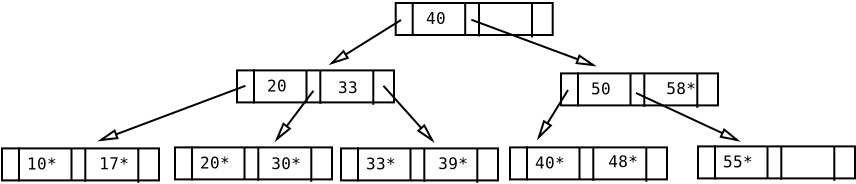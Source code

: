 <?xml version="1.0" encoding="UTF-8"?>
<dia:diagram xmlns:dia="http://www.lysator.liu.se/~alla/dia/">
  <dia:layer name="Segundo Plano" visible="true">
    <dia:group>
      <dia:group>
        <dia:object type="Standard - Box" version="0" id="O0">
          <dia:attribute name="obj_pos">
            <dia:point val="19.7,3.4"/>
          </dia:attribute>
          <dia:attribute name="obj_bb">
            <dia:rectangle val="19.65,3.35;27.6,5.05"/>
          </dia:attribute>
          <dia:attribute name="elem_corner">
            <dia:point val="19.7,3.4"/>
          </dia:attribute>
          <dia:attribute name="elem_width">
            <dia:real val="7.85"/>
          </dia:attribute>
          <dia:attribute name="elem_height">
            <dia:real val="1.6"/>
          </dia:attribute>
          <dia:attribute name="show_background">
            <dia:boolean val="true"/>
          </dia:attribute>
        </dia:object>
        <dia:object type="Standard - Line" version="0" id="O1">
          <dia:attribute name="obj_pos">
            <dia:point val="20.55,3.35"/>
          </dia:attribute>
          <dia:attribute name="obj_bb">
            <dia:rectangle val="20.5,3.3;20.6,5.1"/>
          </dia:attribute>
          <dia:attribute name="conn_endpoints">
            <dia:point val="20.55,3.35"/>
            <dia:point val="20.55,5.05"/>
          </dia:attribute>
          <dia:attribute name="numcp">
            <dia:int val="1"/>
          </dia:attribute>
        </dia:object>
        <dia:object type="Standard - Line" version="0" id="O2">
          <dia:attribute name="obj_pos">
            <dia:point val="23.175,3.4"/>
          </dia:attribute>
          <dia:attribute name="obj_bb">
            <dia:rectangle val="23.125,3.35;23.225,5.05"/>
          </dia:attribute>
          <dia:attribute name="conn_endpoints">
            <dia:point val="23.175,3.4"/>
            <dia:point val="23.175,5"/>
          </dia:attribute>
          <dia:attribute name="numcp">
            <dia:int val="1"/>
          </dia:attribute>
        </dia:object>
        <dia:object type="Standard - Line" version="0" id="O3">
          <dia:attribute name="obj_pos">
            <dia:point val="23.865,3.37"/>
          </dia:attribute>
          <dia:attribute name="obj_bb">
            <dia:rectangle val="23.815,3.32;23.915,5.12"/>
          </dia:attribute>
          <dia:attribute name="conn_endpoints">
            <dia:point val="23.865,3.37"/>
            <dia:point val="23.865,5.07"/>
          </dia:attribute>
          <dia:attribute name="numcp">
            <dia:int val="1"/>
          </dia:attribute>
        </dia:object>
        <dia:object type="Standard - Line" version="0" id="O4">
          <dia:attribute name="obj_pos">
            <dia:point val="26.515,3.42"/>
          </dia:attribute>
          <dia:attribute name="obj_bb">
            <dia:rectangle val="26.465,3.37;26.565,5.17"/>
          </dia:attribute>
          <dia:attribute name="conn_endpoints">
            <dia:point val="26.515,3.42"/>
            <dia:point val="26.515,5.12"/>
          </dia:attribute>
          <dia:attribute name="numcp">
            <dia:int val="1"/>
          </dia:attribute>
        </dia:object>
        <dia:object type="Standard - Text" version="0" id="O5">
          <dia:attribute name="obj_pos">
            <dia:point val="21.7,4.45"/>
          </dia:attribute>
          <dia:attribute name="obj_bb">
            <dia:rectangle val="21.134,3.704;22.267,4.704"/>
          </dia:attribute>
          <dia:attribute name="text">
            <dia:composite type="text">
              <dia:attribute name="string">
                <dia:string>#40#</dia:string>
              </dia:attribute>
              <dia:attribute name="font">
                <dia:font name="Courier"/>
              </dia:attribute>
              <dia:attribute name="height">
                <dia:real val="1"/>
              </dia:attribute>
              <dia:attribute name="pos">
                <dia:point val="21.7,4.45"/>
              </dia:attribute>
              <dia:attribute name="color">
                <dia:color val="#000000"/>
              </dia:attribute>
              <dia:attribute name="alignment">
                <dia:enum val="1"/>
              </dia:attribute>
            </dia:composite>
          </dia:attribute>
        </dia:object>
      </dia:group>
      <dia:object type="Standard - Box" version="0" id="O6">
        <dia:attribute name="obj_pos">
          <dia:point val="11.765,6.77"/>
        </dia:attribute>
        <dia:attribute name="obj_bb">
          <dia:rectangle val="11.715,6.72;19.665,8.42"/>
        </dia:attribute>
        <dia:attribute name="elem_corner">
          <dia:point val="11.765,6.77"/>
        </dia:attribute>
        <dia:attribute name="elem_width">
          <dia:real val="7.85"/>
        </dia:attribute>
        <dia:attribute name="elem_height">
          <dia:real val="1.6"/>
        </dia:attribute>
        <dia:attribute name="show_background">
          <dia:boolean val="true"/>
        </dia:attribute>
      </dia:object>
      <dia:object type="Standard - Line" version="0" id="O7">
        <dia:attribute name="obj_pos">
          <dia:point val="12.615,6.72"/>
        </dia:attribute>
        <dia:attribute name="obj_bb">
          <dia:rectangle val="12.565,6.67;12.665,8.47"/>
        </dia:attribute>
        <dia:attribute name="conn_endpoints">
          <dia:point val="12.615,6.72"/>
          <dia:point val="12.615,8.42"/>
        </dia:attribute>
        <dia:attribute name="numcp">
          <dia:int val="1"/>
        </dia:attribute>
      </dia:object>
      <dia:object type="Standard - Line" version="0" id="O8">
        <dia:attribute name="obj_pos">
          <dia:point val="15.24,6.77"/>
        </dia:attribute>
        <dia:attribute name="obj_bb">
          <dia:rectangle val="15.19,6.72;15.29,8.42"/>
        </dia:attribute>
        <dia:attribute name="conn_endpoints">
          <dia:point val="15.24,6.77"/>
          <dia:point val="15.24,8.37"/>
        </dia:attribute>
        <dia:attribute name="numcp">
          <dia:int val="1"/>
        </dia:attribute>
      </dia:object>
      <dia:object type="Standard - Line" version="0" id="O9">
        <dia:attribute name="obj_pos">
          <dia:point val="15.93,6.74"/>
        </dia:attribute>
        <dia:attribute name="obj_bb">
          <dia:rectangle val="15.88,6.69;15.98,8.49"/>
        </dia:attribute>
        <dia:attribute name="conn_endpoints">
          <dia:point val="15.93,6.74"/>
          <dia:point val="15.93,8.44"/>
        </dia:attribute>
        <dia:attribute name="numcp">
          <dia:int val="1"/>
        </dia:attribute>
      </dia:object>
      <dia:object type="Standard - Line" version="0" id="O10">
        <dia:attribute name="obj_pos">
          <dia:point val="18.58,6.79"/>
        </dia:attribute>
        <dia:attribute name="obj_bb">
          <dia:rectangle val="18.53,6.74;18.63,8.54"/>
        </dia:attribute>
        <dia:attribute name="conn_endpoints">
          <dia:point val="18.58,6.79"/>
          <dia:point val="18.58,8.49"/>
        </dia:attribute>
        <dia:attribute name="numcp">
          <dia:int val="1"/>
        </dia:attribute>
      </dia:object>
      <dia:object type="Standard - Text" version="0" id="O11">
        <dia:attribute name="obj_pos">
          <dia:point val="13.765,7.82"/>
        </dia:attribute>
        <dia:attribute name="obj_bb">
          <dia:rectangle val="13.204,7.024;14.376,8.174"/>
        </dia:attribute>
        <dia:attribute name="text">
          <dia:composite type="text">
            <dia:attribute name="string">
              <dia:string>#20#</dia:string>
            </dia:attribute>
            <dia:attribute name="font">
              <dia:font name="Courier"/>
            </dia:attribute>
            <dia:attribute name="height">
              <dia:real val="1"/>
            </dia:attribute>
            <dia:attribute name="pos">
              <dia:point val="13.765,7.82"/>
            </dia:attribute>
            <dia:attribute name="color">
              <dia:color val="#000000"/>
            </dia:attribute>
            <dia:attribute name="alignment">
              <dia:enum val="1"/>
            </dia:attribute>
          </dia:composite>
        </dia:attribute>
      </dia:object>
      <dia:object type="Standard - Box" version="0" id="O12">
        <dia:attribute name="obj_pos">
          <dia:point val="0.015,10.67"/>
        </dia:attribute>
        <dia:attribute name="obj_bb">
          <dia:rectangle val="-0.035,10.62;7.915,12.32"/>
        </dia:attribute>
        <dia:attribute name="elem_corner">
          <dia:point val="0.015,10.67"/>
        </dia:attribute>
        <dia:attribute name="elem_width">
          <dia:real val="7.85"/>
        </dia:attribute>
        <dia:attribute name="elem_height">
          <dia:real val="1.6"/>
        </dia:attribute>
        <dia:attribute name="show_background">
          <dia:boolean val="true"/>
        </dia:attribute>
      </dia:object>
      <dia:object type="Standard - Line" version="0" id="O13">
        <dia:attribute name="obj_pos">
          <dia:point val="0.865,10.62"/>
        </dia:attribute>
        <dia:attribute name="obj_bb">
          <dia:rectangle val="0.815,10.57;0.915,12.37"/>
        </dia:attribute>
        <dia:attribute name="conn_endpoints">
          <dia:point val="0.865,10.62"/>
          <dia:point val="0.865,12.32"/>
        </dia:attribute>
        <dia:attribute name="numcp">
          <dia:int val="1"/>
        </dia:attribute>
      </dia:object>
      <dia:object type="Standard - Line" version="0" id="O14">
        <dia:attribute name="obj_pos">
          <dia:point val="3.49,10.67"/>
        </dia:attribute>
        <dia:attribute name="obj_bb">
          <dia:rectangle val="3.44,10.62;3.54,12.32"/>
        </dia:attribute>
        <dia:attribute name="conn_endpoints">
          <dia:point val="3.49,10.67"/>
          <dia:point val="3.49,12.27"/>
        </dia:attribute>
        <dia:attribute name="numcp">
          <dia:int val="1"/>
        </dia:attribute>
      </dia:object>
      <dia:object type="Standard - Line" version="0" id="O15">
        <dia:attribute name="obj_pos">
          <dia:point val="4.18,10.64"/>
        </dia:attribute>
        <dia:attribute name="obj_bb">
          <dia:rectangle val="4.13,10.59;4.23,12.39"/>
        </dia:attribute>
        <dia:attribute name="conn_endpoints">
          <dia:point val="4.18,10.64"/>
          <dia:point val="4.18,12.34"/>
        </dia:attribute>
        <dia:attribute name="numcp">
          <dia:int val="1"/>
        </dia:attribute>
      </dia:object>
      <dia:object type="Standard - Line" version="0" id="O16">
        <dia:attribute name="obj_pos">
          <dia:point val="6.83,10.69"/>
        </dia:attribute>
        <dia:attribute name="obj_bb">
          <dia:rectangle val="6.78,10.64;6.88,12.44"/>
        </dia:attribute>
        <dia:attribute name="conn_endpoints">
          <dia:point val="6.83,10.69"/>
          <dia:point val="6.83,12.39"/>
        </dia:attribute>
        <dia:attribute name="numcp">
          <dia:int val="1"/>
        </dia:attribute>
      </dia:object>
      <dia:object type="Standard - Text" version="0" id="O17">
        <dia:attribute name="obj_pos">
          <dia:point val="2.015,11.72"/>
        </dia:attribute>
        <dia:attribute name="obj_bb">
          <dia:rectangle val="1.129,10.924;2.95,12.074"/>
        </dia:attribute>
        <dia:attribute name="text">
          <dia:composite type="text">
            <dia:attribute name="string">
              <dia:string>#10*#</dia:string>
            </dia:attribute>
            <dia:attribute name="font">
              <dia:font name="Courier"/>
            </dia:attribute>
            <dia:attribute name="height">
              <dia:real val="1"/>
            </dia:attribute>
            <dia:attribute name="pos">
              <dia:point val="2.015,11.72"/>
            </dia:attribute>
            <dia:attribute name="color">
              <dia:color val="#000000"/>
            </dia:attribute>
            <dia:attribute name="alignment">
              <dia:enum val="1"/>
            </dia:attribute>
          </dia:composite>
        </dia:attribute>
      </dia:object>
      <dia:object type="Standard - Box" version="0" id="O18">
        <dia:attribute name="obj_pos">
          <dia:point val="8.665,10.62"/>
        </dia:attribute>
        <dia:attribute name="obj_bb">
          <dia:rectangle val="8.615,10.57;16.565,12.27"/>
        </dia:attribute>
        <dia:attribute name="elem_corner">
          <dia:point val="8.665,10.62"/>
        </dia:attribute>
        <dia:attribute name="elem_width">
          <dia:real val="7.85"/>
        </dia:attribute>
        <dia:attribute name="elem_height">
          <dia:real val="1.6"/>
        </dia:attribute>
        <dia:attribute name="show_background">
          <dia:boolean val="true"/>
        </dia:attribute>
      </dia:object>
      <dia:object type="Standard - Line" version="0" id="O19">
        <dia:attribute name="obj_pos">
          <dia:point val="9.515,10.57"/>
        </dia:attribute>
        <dia:attribute name="obj_bb">
          <dia:rectangle val="9.465,10.52;9.565,12.32"/>
        </dia:attribute>
        <dia:attribute name="conn_endpoints">
          <dia:point val="9.515,10.57"/>
          <dia:point val="9.515,12.27"/>
        </dia:attribute>
        <dia:attribute name="numcp">
          <dia:int val="1"/>
        </dia:attribute>
      </dia:object>
      <dia:object type="Standard - Line" version="0" id="O20">
        <dia:attribute name="obj_pos">
          <dia:point val="12.14,10.62"/>
        </dia:attribute>
        <dia:attribute name="obj_bb">
          <dia:rectangle val="12.09,10.57;12.19,12.27"/>
        </dia:attribute>
        <dia:attribute name="conn_endpoints">
          <dia:point val="12.14,10.62"/>
          <dia:point val="12.14,12.22"/>
        </dia:attribute>
        <dia:attribute name="numcp">
          <dia:int val="1"/>
        </dia:attribute>
      </dia:object>
      <dia:object type="Standard - Line" version="0" id="O21">
        <dia:attribute name="obj_pos">
          <dia:point val="12.83,10.59"/>
        </dia:attribute>
        <dia:attribute name="obj_bb">
          <dia:rectangle val="12.78,10.54;12.88,12.34"/>
        </dia:attribute>
        <dia:attribute name="conn_endpoints">
          <dia:point val="12.83,10.59"/>
          <dia:point val="12.83,12.29"/>
        </dia:attribute>
        <dia:attribute name="numcp">
          <dia:int val="1"/>
        </dia:attribute>
      </dia:object>
      <dia:object type="Standard - Line" version="0" id="O22">
        <dia:attribute name="obj_pos">
          <dia:point val="15.48,10.64"/>
        </dia:attribute>
        <dia:attribute name="obj_bb">
          <dia:rectangle val="15.43,10.59;15.53,12.39"/>
        </dia:attribute>
        <dia:attribute name="conn_endpoints">
          <dia:point val="15.48,10.64"/>
          <dia:point val="15.48,12.34"/>
        </dia:attribute>
        <dia:attribute name="numcp">
          <dia:int val="1"/>
        </dia:attribute>
      </dia:object>
      <dia:object type="Standard - Text" version="0" id="O23">
        <dia:attribute name="obj_pos">
          <dia:point val="10.665,11.67"/>
        </dia:attribute>
        <dia:attribute name="obj_bb">
          <dia:rectangle val="9.768,10.874;11.611,12.024"/>
        </dia:attribute>
        <dia:attribute name="text">
          <dia:composite type="text">
            <dia:attribute name="string">
              <dia:string>#20*#</dia:string>
            </dia:attribute>
            <dia:attribute name="font">
              <dia:font name="Courier"/>
            </dia:attribute>
            <dia:attribute name="height">
              <dia:real val="1"/>
            </dia:attribute>
            <dia:attribute name="pos">
              <dia:point val="10.665,11.67"/>
            </dia:attribute>
            <dia:attribute name="color">
              <dia:color val="#000000"/>
            </dia:attribute>
            <dia:attribute name="alignment">
              <dia:enum val="1"/>
            </dia:attribute>
          </dia:composite>
        </dia:attribute>
      </dia:object>
      <dia:object type="Standard - Box" version="0" id="O24">
        <dia:attribute name="obj_pos">
          <dia:point val="16.965,10.67"/>
        </dia:attribute>
        <dia:attribute name="obj_bb">
          <dia:rectangle val="16.915,10.62;24.865,12.32"/>
        </dia:attribute>
        <dia:attribute name="elem_corner">
          <dia:point val="16.965,10.67"/>
        </dia:attribute>
        <dia:attribute name="elem_width">
          <dia:real val="7.85"/>
        </dia:attribute>
        <dia:attribute name="elem_height">
          <dia:real val="1.6"/>
        </dia:attribute>
        <dia:attribute name="show_background">
          <dia:boolean val="true"/>
        </dia:attribute>
      </dia:object>
      <dia:object type="Standard - Line" version="0" id="O25">
        <dia:attribute name="obj_pos">
          <dia:point val="17.815,10.62"/>
        </dia:attribute>
        <dia:attribute name="obj_bb">
          <dia:rectangle val="17.765,10.57;17.865,12.37"/>
        </dia:attribute>
        <dia:attribute name="conn_endpoints">
          <dia:point val="17.815,10.62"/>
          <dia:point val="17.815,12.32"/>
        </dia:attribute>
        <dia:attribute name="numcp">
          <dia:int val="1"/>
        </dia:attribute>
      </dia:object>
      <dia:object type="Standard - Line" version="0" id="O26">
        <dia:attribute name="obj_pos">
          <dia:point val="20.44,10.67"/>
        </dia:attribute>
        <dia:attribute name="obj_bb">
          <dia:rectangle val="20.39,10.62;20.49,12.32"/>
        </dia:attribute>
        <dia:attribute name="conn_endpoints">
          <dia:point val="20.44,10.67"/>
          <dia:point val="20.44,12.27"/>
        </dia:attribute>
        <dia:attribute name="numcp">
          <dia:int val="1"/>
        </dia:attribute>
      </dia:object>
      <dia:object type="Standard - Line" version="0" id="O27">
        <dia:attribute name="obj_pos">
          <dia:point val="21.13,10.64"/>
        </dia:attribute>
        <dia:attribute name="obj_bb">
          <dia:rectangle val="21.08,10.59;21.18,12.39"/>
        </dia:attribute>
        <dia:attribute name="conn_endpoints">
          <dia:point val="21.13,10.64"/>
          <dia:point val="21.13,12.34"/>
        </dia:attribute>
        <dia:attribute name="numcp">
          <dia:int val="1"/>
        </dia:attribute>
      </dia:object>
      <dia:object type="Standard - Line" version="0" id="O28">
        <dia:attribute name="obj_pos">
          <dia:point val="23.78,10.69"/>
        </dia:attribute>
        <dia:attribute name="obj_bb">
          <dia:rectangle val="23.73,10.64;23.83,12.44"/>
        </dia:attribute>
        <dia:attribute name="conn_endpoints">
          <dia:point val="23.78,10.69"/>
          <dia:point val="23.78,12.39"/>
        </dia:attribute>
        <dia:attribute name="numcp">
          <dia:int val="1"/>
        </dia:attribute>
      </dia:object>
      <dia:object type="Standard - Text" version="0" id="O29">
        <dia:attribute name="obj_pos">
          <dia:point val="18.965,11.72"/>
        </dia:attribute>
        <dia:attribute name="obj_bb">
          <dia:rectangle val="18.069,10.924;19.912,12.074"/>
        </dia:attribute>
        <dia:attribute name="text">
          <dia:composite type="text">
            <dia:attribute name="string">
              <dia:string>#33*#</dia:string>
            </dia:attribute>
            <dia:attribute name="font">
              <dia:font name="Courier"/>
            </dia:attribute>
            <dia:attribute name="height">
              <dia:real val="1"/>
            </dia:attribute>
            <dia:attribute name="pos">
              <dia:point val="18.965,11.72"/>
            </dia:attribute>
            <dia:attribute name="color">
              <dia:color val="#000000"/>
            </dia:attribute>
            <dia:attribute name="alignment">
              <dia:enum val="1"/>
            </dia:attribute>
          </dia:composite>
        </dia:attribute>
      </dia:object>
      <dia:object type="Standard - Box" version="0" id="O30">
        <dia:attribute name="obj_pos">
          <dia:point val="27.965,6.92"/>
        </dia:attribute>
        <dia:attribute name="obj_bb">
          <dia:rectangle val="27.915,6.87;35.865,8.57"/>
        </dia:attribute>
        <dia:attribute name="elem_corner">
          <dia:point val="27.965,6.92"/>
        </dia:attribute>
        <dia:attribute name="elem_width">
          <dia:real val="7.85"/>
        </dia:attribute>
        <dia:attribute name="elem_height">
          <dia:real val="1.6"/>
        </dia:attribute>
        <dia:attribute name="show_background">
          <dia:boolean val="true"/>
        </dia:attribute>
      </dia:object>
      <dia:object type="Standard - Line" version="0" id="O31">
        <dia:attribute name="obj_pos">
          <dia:point val="28.815,6.87"/>
        </dia:attribute>
        <dia:attribute name="obj_bb">
          <dia:rectangle val="28.765,6.82;28.865,8.62"/>
        </dia:attribute>
        <dia:attribute name="conn_endpoints">
          <dia:point val="28.815,6.87"/>
          <dia:point val="28.815,8.57"/>
        </dia:attribute>
        <dia:attribute name="numcp">
          <dia:int val="1"/>
        </dia:attribute>
      </dia:object>
      <dia:object type="Standard - Line" version="0" id="O32">
        <dia:attribute name="obj_pos">
          <dia:point val="31.44,6.92"/>
        </dia:attribute>
        <dia:attribute name="obj_bb">
          <dia:rectangle val="31.39,6.87;31.49,8.57"/>
        </dia:attribute>
        <dia:attribute name="conn_endpoints">
          <dia:point val="31.44,6.92"/>
          <dia:point val="31.44,8.52"/>
        </dia:attribute>
        <dia:attribute name="numcp">
          <dia:int val="1"/>
        </dia:attribute>
      </dia:object>
      <dia:object type="Standard - Line" version="0" id="O33">
        <dia:attribute name="obj_pos">
          <dia:point val="32.13,6.89"/>
        </dia:attribute>
        <dia:attribute name="obj_bb">
          <dia:rectangle val="32.08,6.84;32.18,8.64"/>
        </dia:attribute>
        <dia:attribute name="conn_endpoints">
          <dia:point val="32.13,6.89"/>
          <dia:point val="32.13,8.59"/>
        </dia:attribute>
        <dia:attribute name="numcp">
          <dia:int val="1"/>
        </dia:attribute>
      </dia:object>
      <dia:object type="Standard - Line" version="0" id="O34">
        <dia:attribute name="obj_pos">
          <dia:point val="34.78,6.94"/>
        </dia:attribute>
        <dia:attribute name="obj_bb">
          <dia:rectangle val="34.73,6.89;34.83,8.69"/>
        </dia:attribute>
        <dia:attribute name="conn_endpoints">
          <dia:point val="34.78,6.94"/>
          <dia:point val="34.78,8.64"/>
        </dia:attribute>
        <dia:attribute name="numcp">
          <dia:int val="1"/>
        </dia:attribute>
      </dia:object>
      <dia:object type="Standard - Text" version="0" id="O35">
        <dia:attribute name="obj_pos">
          <dia:point val="29.965,7.97"/>
        </dia:attribute>
        <dia:attribute name="obj_bb">
          <dia:rectangle val="29.404,7.174;30.576,8.324"/>
        </dia:attribute>
        <dia:attribute name="text">
          <dia:composite type="text">
            <dia:attribute name="string">
              <dia:string>#50#</dia:string>
            </dia:attribute>
            <dia:attribute name="font">
              <dia:font name="Courier"/>
            </dia:attribute>
            <dia:attribute name="height">
              <dia:real val="1"/>
            </dia:attribute>
            <dia:attribute name="pos">
              <dia:point val="29.965,7.97"/>
            </dia:attribute>
            <dia:attribute name="color">
              <dia:color val="#000000"/>
            </dia:attribute>
            <dia:attribute name="alignment">
              <dia:enum val="1"/>
            </dia:attribute>
          </dia:composite>
        </dia:attribute>
      </dia:object>
      <dia:object type="Standard - Box" version="0" id="O36">
        <dia:attribute name="obj_pos">
          <dia:point val="25.415,10.62"/>
        </dia:attribute>
        <dia:attribute name="obj_bb">
          <dia:rectangle val="25.365,10.57;33.315,12.27"/>
        </dia:attribute>
        <dia:attribute name="elem_corner">
          <dia:point val="25.415,10.62"/>
        </dia:attribute>
        <dia:attribute name="elem_width">
          <dia:real val="7.85"/>
        </dia:attribute>
        <dia:attribute name="elem_height">
          <dia:real val="1.6"/>
        </dia:attribute>
        <dia:attribute name="show_background">
          <dia:boolean val="true"/>
        </dia:attribute>
      </dia:object>
      <dia:object type="Standard - Line" version="0" id="O37">
        <dia:attribute name="obj_pos">
          <dia:point val="26.265,10.57"/>
        </dia:attribute>
        <dia:attribute name="obj_bb">
          <dia:rectangle val="26.215,10.52;26.315,12.32"/>
        </dia:attribute>
        <dia:attribute name="conn_endpoints">
          <dia:point val="26.265,10.57"/>
          <dia:point val="26.265,12.27"/>
        </dia:attribute>
        <dia:attribute name="numcp">
          <dia:int val="1"/>
        </dia:attribute>
      </dia:object>
      <dia:object type="Standard - Line" version="0" id="O38">
        <dia:attribute name="obj_pos">
          <dia:point val="28.89,10.62"/>
        </dia:attribute>
        <dia:attribute name="obj_bb">
          <dia:rectangle val="28.84,10.57;28.94,12.27"/>
        </dia:attribute>
        <dia:attribute name="conn_endpoints">
          <dia:point val="28.89,10.62"/>
          <dia:point val="28.89,12.22"/>
        </dia:attribute>
        <dia:attribute name="numcp">
          <dia:int val="1"/>
        </dia:attribute>
      </dia:object>
      <dia:object type="Standard - Line" version="0" id="O39">
        <dia:attribute name="obj_pos">
          <dia:point val="29.58,10.59"/>
        </dia:attribute>
        <dia:attribute name="obj_bb">
          <dia:rectangle val="29.53,10.54;29.63,12.34"/>
        </dia:attribute>
        <dia:attribute name="conn_endpoints">
          <dia:point val="29.58,10.59"/>
          <dia:point val="29.58,12.29"/>
        </dia:attribute>
        <dia:attribute name="numcp">
          <dia:int val="1"/>
        </dia:attribute>
      </dia:object>
      <dia:object type="Standard - Line" version="0" id="O40">
        <dia:attribute name="obj_pos">
          <dia:point val="32.23,10.64"/>
        </dia:attribute>
        <dia:attribute name="obj_bb">
          <dia:rectangle val="32.18,10.59;32.28,12.39"/>
        </dia:attribute>
        <dia:attribute name="conn_endpoints">
          <dia:point val="32.23,10.64"/>
          <dia:point val="32.23,12.34"/>
        </dia:attribute>
        <dia:attribute name="numcp">
          <dia:int val="1"/>
        </dia:attribute>
      </dia:object>
      <dia:object type="Standard - Text" version="0" id="O41">
        <dia:attribute name="obj_pos">
          <dia:point val="27.415,11.67"/>
        </dia:attribute>
        <dia:attribute name="obj_bb">
          <dia:rectangle val="26.513,10.874;28.367,12.024"/>
        </dia:attribute>
        <dia:attribute name="text">
          <dia:composite type="text">
            <dia:attribute name="string">
              <dia:string>#40*#</dia:string>
            </dia:attribute>
            <dia:attribute name="font">
              <dia:font name="Courier"/>
            </dia:attribute>
            <dia:attribute name="height">
              <dia:real val="1"/>
            </dia:attribute>
            <dia:attribute name="pos">
              <dia:point val="27.415,11.67"/>
            </dia:attribute>
            <dia:attribute name="color">
              <dia:color val="#000000"/>
            </dia:attribute>
            <dia:attribute name="alignment">
              <dia:enum val="1"/>
            </dia:attribute>
          </dia:composite>
        </dia:attribute>
      </dia:object>
      <dia:object type="Standard - Box" version="0" id="O42">
        <dia:attribute name="obj_pos">
          <dia:point val="34.815,10.57"/>
        </dia:attribute>
        <dia:attribute name="obj_bb">
          <dia:rectangle val="34.765,10.52;42.715,12.22"/>
        </dia:attribute>
        <dia:attribute name="elem_corner">
          <dia:point val="34.815,10.57"/>
        </dia:attribute>
        <dia:attribute name="elem_width">
          <dia:real val="7.85"/>
        </dia:attribute>
        <dia:attribute name="elem_height">
          <dia:real val="1.6"/>
        </dia:attribute>
        <dia:attribute name="show_background">
          <dia:boolean val="true"/>
        </dia:attribute>
      </dia:object>
      <dia:object type="Standard - Line" version="0" id="O43">
        <dia:attribute name="obj_pos">
          <dia:point val="35.665,10.52"/>
        </dia:attribute>
        <dia:attribute name="obj_bb">
          <dia:rectangle val="35.615,10.47;35.715,12.27"/>
        </dia:attribute>
        <dia:attribute name="conn_endpoints">
          <dia:point val="35.665,10.52"/>
          <dia:point val="35.665,12.22"/>
        </dia:attribute>
        <dia:attribute name="numcp">
          <dia:int val="1"/>
        </dia:attribute>
      </dia:object>
      <dia:object type="Standard - Line" version="0" id="O44">
        <dia:attribute name="obj_pos">
          <dia:point val="38.29,10.57"/>
        </dia:attribute>
        <dia:attribute name="obj_bb">
          <dia:rectangle val="38.24,10.52;38.34,12.22"/>
        </dia:attribute>
        <dia:attribute name="conn_endpoints">
          <dia:point val="38.29,10.57"/>
          <dia:point val="38.29,12.17"/>
        </dia:attribute>
        <dia:attribute name="numcp">
          <dia:int val="1"/>
        </dia:attribute>
      </dia:object>
      <dia:object type="Standard - Line" version="0" id="O45">
        <dia:attribute name="obj_pos">
          <dia:point val="38.98,10.54"/>
        </dia:attribute>
        <dia:attribute name="obj_bb">
          <dia:rectangle val="38.93,10.49;39.03,12.29"/>
        </dia:attribute>
        <dia:attribute name="conn_endpoints">
          <dia:point val="38.98,10.54"/>
          <dia:point val="38.98,12.24"/>
        </dia:attribute>
        <dia:attribute name="numcp">
          <dia:int val="1"/>
        </dia:attribute>
      </dia:object>
      <dia:object type="Standard - Line" version="0" id="O46">
        <dia:attribute name="obj_pos">
          <dia:point val="41.63,10.59"/>
        </dia:attribute>
        <dia:attribute name="obj_bb">
          <dia:rectangle val="41.58,10.54;41.68,12.34"/>
        </dia:attribute>
        <dia:attribute name="conn_endpoints">
          <dia:point val="41.63,10.59"/>
          <dia:point val="41.63,12.29"/>
        </dia:attribute>
        <dia:attribute name="numcp">
          <dia:int val="1"/>
        </dia:attribute>
      </dia:object>
      <dia:object type="Standard - Text" version="0" id="O47">
        <dia:attribute name="obj_pos">
          <dia:point val="36.815,11.62"/>
        </dia:attribute>
        <dia:attribute name="obj_bb">
          <dia:rectangle val="35.919,10.824;37.762,11.974"/>
        </dia:attribute>
        <dia:attribute name="text">
          <dia:composite type="text">
            <dia:attribute name="string">
              <dia:string>#55*#</dia:string>
            </dia:attribute>
            <dia:attribute name="font">
              <dia:font name="Courier"/>
            </dia:attribute>
            <dia:attribute name="height">
              <dia:real val="1"/>
            </dia:attribute>
            <dia:attribute name="pos">
              <dia:point val="36.815,11.62"/>
            </dia:attribute>
            <dia:attribute name="color">
              <dia:color val="#000000"/>
            </dia:attribute>
            <dia:attribute name="alignment">
              <dia:enum val="1"/>
            </dia:attribute>
          </dia:composite>
        </dia:attribute>
      </dia:object>
      <dia:object type="Standard - Line" version="0" id="O48">
        <dia:attribute name="obj_pos">
          <dia:point val="19.965,4.25"/>
        </dia:attribute>
        <dia:attribute name="obj_bb">
          <dia:rectangle val="16.261,4.181;20.034,6.766"/>
        </dia:attribute>
        <dia:attribute name="conn_endpoints">
          <dia:point val="19.965,4.25"/>
          <dia:point val="16.515,6.4"/>
        </dia:attribute>
        <dia:attribute name="numcp">
          <dia:int val="1"/>
        </dia:attribute>
        <dia:attribute name="line_width">
          <dia:real val="0.1"/>
        </dia:attribute>
        <dia:attribute name="end_arrow">
          <dia:enum val="2"/>
        </dia:attribute>
        <dia:attribute name="end_arrow_length">
          <dia:real val="0.8"/>
        </dia:attribute>
        <dia:attribute name="end_arrow_width">
          <dia:real val="0.4"/>
        </dia:attribute>
      </dia:object>
      <dia:object type="Standard - Line" version="0" id="O49">
        <dia:attribute name="obj_pos">
          <dia:point val="12.184,7.539"/>
        </dia:attribute>
        <dia:attribute name="obj_bb">
          <dia:rectangle val="4.778,7.474;12.248,10.642"/>
        </dia:attribute>
        <dia:attribute name="conn_endpoints">
          <dia:point val="12.184,7.539"/>
          <dia:point val="4.965,10.25"/>
        </dia:attribute>
        <dia:attribute name="numcp">
          <dia:int val="1"/>
        </dia:attribute>
        <dia:attribute name="line_width">
          <dia:real val="0.1"/>
        </dia:attribute>
        <dia:attribute name="end_arrow">
          <dia:enum val="2"/>
        </dia:attribute>
        <dia:attribute name="end_arrow_length">
          <dia:real val="0.8"/>
        </dia:attribute>
        <dia:attribute name="end_arrow_width">
          <dia:real val="0.4"/>
        </dia:attribute>
      </dia:object>
      <dia:object type="Standard - Line" version="0" id="O50">
        <dia:attribute name="obj_pos">
          <dia:point val="15.584,7.789"/>
        </dia:attribute>
        <dia:attribute name="obj_bb">
          <dia:rectangle val="13.416,7.719;15.654,10.481"/>
        </dia:attribute>
        <dia:attribute name="conn_endpoints">
          <dia:point val="15.584,7.789"/>
          <dia:point val="13.765,10.2"/>
        </dia:attribute>
        <dia:attribute name="numcp">
          <dia:int val="1"/>
        </dia:attribute>
        <dia:attribute name="line_width">
          <dia:real val="0.1"/>
        </dia:attribute>
        <dia:attribute name="end_arrow">
          <dia:enum val="2"/>
        </dia:attribute>
        <dia:attribute name="end_arrow_length">
          <dia:real val="0.8"/>
        </dia:attribute>
        <dia:attribute name="end_arrow_width">
          <dia:real val="0.4"/>
        </dia:attribute>
      </dia:object>
      <dia:object type="Standard - Line" version="0" id="O51">
        <dia:attribute name="obj_pos">
          <dia:point val="19.084,7.539"/>
        </dia:attribute>
        <dia:attribute name="obj_bb">
          <dia:rectangle val="19.013,7.468;21.846,10.554"/>
        </dia:attribute>
        <dia:attribute name="conn_endpoints">
          <dia:point val="19.084,7.539"/>
          <dia:point val="21.515,10.25"/>
        </dia:attribute>
        <dia:attribute name="numcp">
          <dia:int val="1"/>
        </dia:attribute>
        <dia:attribute name="line_width">
          <dia:real val="0.1"/>
        </dia:attribute>
        <dia:attribute name="end_arrow">
          <dia:enum val="2"/>
        </dia:attribute>
        <dia:attribute name="end_arrow_length">
          <dia:real val="0.8"/>
        </dia:attribute>
        <dia:attribute name="end_arrow_width">
          <dia:real val="0.4"/>
        </dia:attribute>
      </dia:object>
      <dia:object type="Standard - Line" version="0" id="O52">
        <dia:attribute name="obj_pos">
          <dia:point val="28.315,7.75"/>
        </dia:attribute>
        <dia:attribute name="obj_bb">
          <dia:rectangle val="26.498,7.681;28.384,10.353"/>
        </dia:attribute>
        <dia:attribute name="conn_endpoints">
          <dia:point val="28.315,7.75"/>
          <dia:point val="26.865,10.1"/>
        </dia:attribute>
        <dia:attribute name="numcp">
          <dia:int val="1"/>
        </dia:attribute>
        <dia:attribute name="line_width">
          <dia:real val="0.1"/>
        </dia:attribute>
        <dia:attribute name="end_arrow">
          <dia:enum val="2"/>
        </dia:attribute>
        <dia:attribute name="end_arrow_length">
          <dia:real val="0.8"/>
        </dia:attribute>
        <dia:attribute name="end_arrow_width">
          <dia:real val="0.4"/>
        </dia:attribute>
      </dia:object>
      <dia:object type="Standard - Line" version="0" id="O53">
        <dia:attribute name="obj_pos">
          <dia:point val="31.715,7.9"/>
        </dia:attribute>
        <dia:attribute name="obj_bb">
          <dia:rectangle val="31.649,7.834;36.979,10.634"/>
        </dia:attribute>
        <dia:attribute name="conn_endpoints">
          <dia:point val="31.715,7.9"/>
          <dia:point val="36.765,10.25"/>
        </dia:attribute>
        <dia:attribute name="numcp">
          <dia:int val="1"/>
        </dia:attribute>
        <dia:attribute name="line_width">
          <dia:real val="0.1"/>
        </dia:attribute>
        <dia:attribute name="end_arrow">
          <dia:enum val="2"/>
        </dia:attribute>
        <dia:attribute name="end_arrow_length">
          <dia:real val="0.8"/>
        </dia:attribute>
        <dia:attribute name="end_arrow_width">
          <dia:real val="0.4"/>
        </dia:attribute>
      </dia:object>
      <dia:object type="Standard - Line" version="0" id="O54">
        <dia:attribute name="obj_pos">
          <dia:point val="23.484,4.239"/>
        </dia:attribute>
        <dia:attribute name="obj_bb">
          <dia:rectangle val="23.42,4.175;29.751,6.892"/>
        </dia:attribute>
        <dia:attribute name="conn_endpoints">
          <dia:point val="23.484,4.239"/>
          <dia:point val="29.565,6.5"/>
        </dia:attribute>
        <dia:attribute name="numcp">
          <dia:int val="1"/>
        </dia:attribute>
        <dia:attribute name="line_width">
          <dia:real val="0.1"/>
        </dia:attribute>
        <dia:attribute name="end_arrow">
          <dia:enum val="2"/>
        </dia:attribute>
        <dia:attribute name="end_arrow_length">
          <dia:real val="0.8"/>
        </dia:attribute>
        <dia:attribute name="end_arrow_width">
          <dia:real val="0.4"/>
        </dia:attribute>
      </dia:object>
      <dia:object type="Standard - Text" version="0" id="O55">
        <dia:attribute name="obj_pos">
          <dia:point val="5.63,11.716"/>
        </dia:attribute>
        <dia:attribute name="obj_bb">
          <dia:rectangle val="4.745,10.92;6.566,12.07"/>
        </dia:attribute>
        <dia:attribute name="text">
          <dia:composite type="text">
            <dia:attribute name="string">
              <dia:string>#17*#</dia:string>
            </dia:attribute>
            <dia:attribute name="font">
              <dia:font name="Courier"/>
            </dia:attribute>
            <dia:attribute name="height">
              <dia:real val="1"/>
            </dia:attribute>
            <dia:attribute name="pos">
              <dia:point val="5.63,11.716"/>
            </dia:attribute>
            <dia:attribute name="color">
              <dia:color val="#000000"/>
            </dia:attribute>
            <dia:attribute name="alignment">
              <dia:enum val="1"/>
            </dia:attribute>
          </dia:composite>
        </dia:attribute>
      </dia:object>
      <dia:object type="Standard - Text" version="0" id="O56">
        <dia:attribute name="obj_pos">
          <dia:point val="17.316,7.916"/>
        </dia:attribute>
        <dia:attribute name="obj_bb">
          <dia:rectangle val="16.765,7.12;17.916,8.27"/>
        </dia:attribute>
        <dia:attribute name="text">
          <dia:composite type="text">
            <dia:attribute name="string">
              <dia:string>#33#</dia:string>
            </dia:attribute>
            <dia:attribute name="font">
              <dia:font name="Courier"/>
            </dia:attribute>
            <dia:attribute name="height">
              <dia:real val="1"/>
            </dia:attribute>
            <dia:attribute name="pos">
              <dia:point val="17.316,7.916"/>
            </dia:attribute>
            <dia:attribute name="color">
              <dia:color val="#000000"/>
            </dia:attribute>
            <dia:attribute name="alignment">
              <dia:enum val="1"/>
            </dia:attribute>
          </dia:composite>
        </dia:attribute>
      </dia:object>
      <dia:object type="Standard - Text" version="0" id="O57">
        <dia:attribute name="obj_pos">
          <dia:point val="14.226,11.716"/>
        </dia:attribute>
        <dia:attribute name="obj_bb">
          <dia:rectangle val="13.33,10.92;15.173,12.07"/>
        </dia:attribute>
        <dia:attribute name="text">
          <dia:composite type="text">
            <dia:attribute name="string">
              <dia:string>#30*#</dia:string>
            </dia:attribute>
            <dia:attribute name="font">
              <dia:font name="Courier"/>
            </dia:attribute>
            <dia:attribute name="height">
              <dia:real val="1"/>
            </dia:attribute>
            <dia:attribute name="pos">
              <dia:point val="14.226,11.716"/>
            </dia:attribute>
            <dia:attribute name="color">
              <dia:color val="#000000"/>
            </dia:attribute>
            <dia:attribute name="alignment">
              <dia:enum val="1"/>
            </dia:attribute>
          </dia:composite>
        </dia:attribute>
      </dia:object>
      <dia:object type="Standard - Text" version="0" id="O58">
        <dia:attribute name="obj_pos">
          <dia:point val="22.576,11.716"/>
        </dia:attribute>
        <dia:attribute name="obj_bb">
          <dia:rectangle val="21.68,10.92;23.523,12.07"/>
        </dia:attribute>
        <dia:attribute name="text">
          <dia:composite type="text">
            <dia:attribute name="string">
              <dia:string>#39*#</dia:string>
            </dia:attribute>
            <dia:attribute name="font">
              <dia:font name="Courier"/>
            </dia:attribute>
            <dia:attribute name="height">
              <dia:real val="1"/>
            </dia:attribute>
            <dia:attribute name="pos">
              <dia:point val="22.576,11.716"/>
            </dia:attribute>
            <dia:attribute name="color">
              <dia:color val="#000000"/>
            </dia:attribute>
            <dia:attribute name="alignment">
              <dia:enum val="1"/>
            </dia:attribute>
          </dia:composite>
        </dia:attribute>
      </dia:object>
      <dia:object type="Standard - Text" version="0" id="O59">
        <dia:attribute name="obj_pos">
          <dia:point val="31.082,11.616"/>
        </dia:attribute>
        <dia:attribute name="obj_bb">
          <dia:rectangle val="30.18,10.82;32.034,11.97"/>
        </dia:attribute>
        <dia:attribute name="text">
          <dia:composite type="text">
            <dia:attribute name="string">
              <dia:string>#48*#</dia:string>
            </dia:attribute>
            <dia:attribute name="font">
              <dia:font name="Courier"/>
            </dia:attribute>
            <dia:attribute name="height">
              <dia:real val="1"/>
            </dia:attribute>
            <dia:attribute name="pos">
              <dia:point val="31.082,11.616"/>
            </dia:attribute>
            <dia:attribute name="color">
              <dia:color val="#000000"/>
            </dia:attribute>
            <dia:attribute name="alignment">
              <dia:enum val="1"/>
            </dia:attribute>
          </dia:composite>
        </dia:attribute>
      </dia:object>
      <dia:object type="Standard - Text" version="0" id="O60">
        <dia:attribute name="obj_pos">
          <dia:point val="33.982,7.966"/>
        </dia:attribute>
        <dia:attribute name="obj_bb">
          <dia:rectangle val="33.086,7.17;34.928,8.32"/>
        </dia:attribute>
        <dia:attribute name="text">
          <dia:composite type="text">
            <dia:attribute name="string">
              <dia:string>#58*#</dia:string>
            </dia:attribute>
            <dia:attribute name="font">
              <dia:font name="Courier"/>
            </dia:attribute>
            <dia:attribute name="height">
              <dia:real val="1"/>
            </dia:attribute>
            <dia:attribute name="pos">
              <dia:point val="33.982,7.966"/>
            </dia:attribute>
            <dia:attribute name="color">
              <dia:color val="#000000"/>
            </dia:attribute>
            <dia:attribute name="alignment">
              <dia:enum val="1"/>
            </dia:attribute>
          </dia:composite>
        </dia:attribute>
      </dia:object>
    </dia:group>
  </dia:layer>
</dia:diagram>
